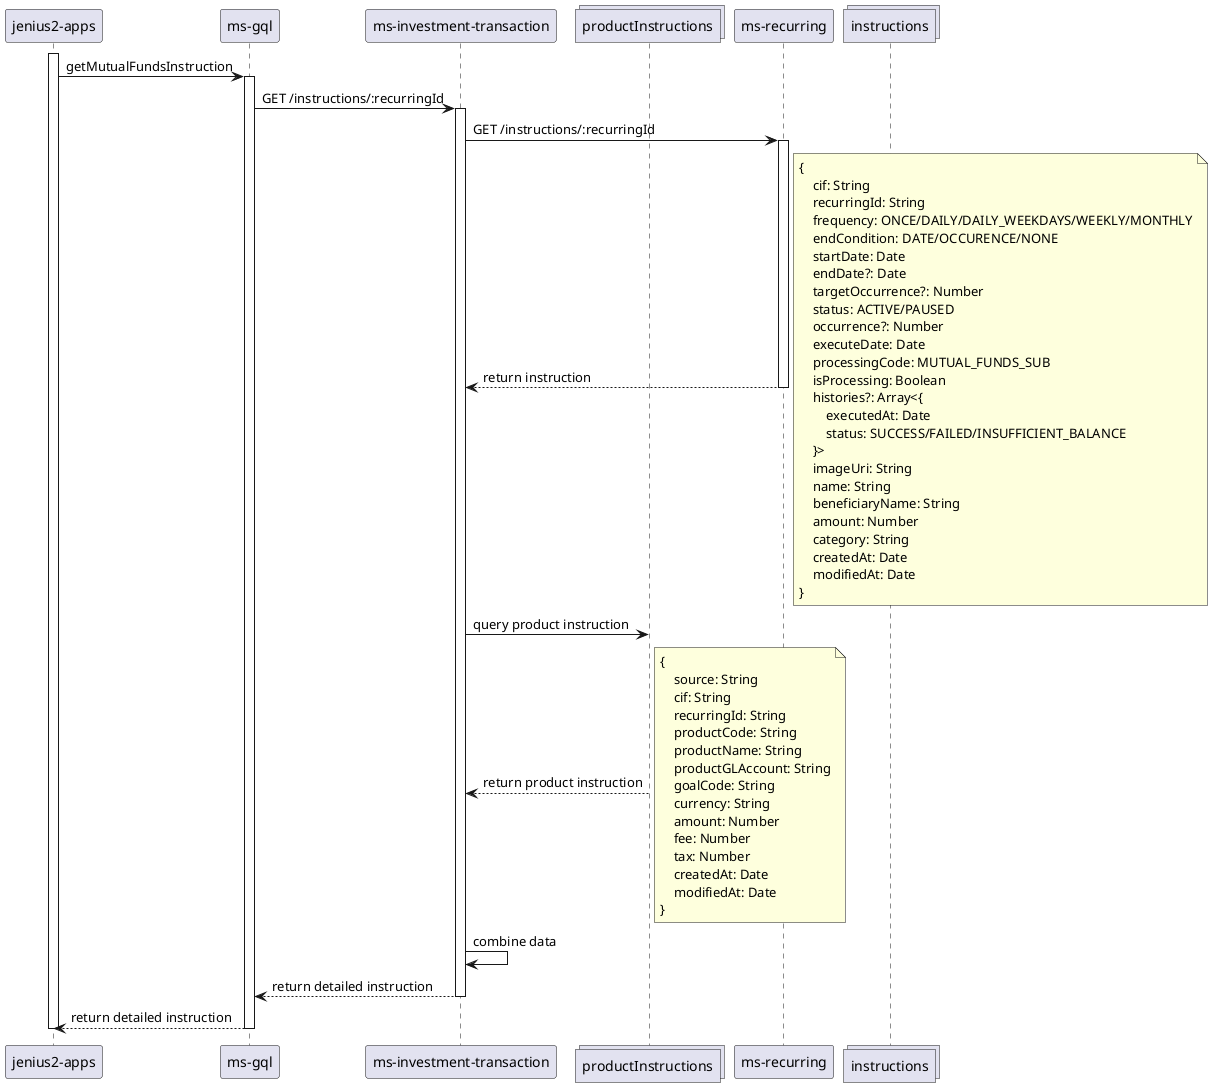 @startuml get mutual funds instruction

participant "jenius2-apps" as app
participant "ms-gql" as mg
participant "ms-investment-transaction" as mit
collections "productInstructions" as prodIns
participant "ms-recurring" as mr
collections "instructions" as ins

activate app
app -> mg: getMutualFundsInstruction
activate mg
mg -> mit: GET /instructions/:recurringId
activate mit
mit -> mr: GET /instructions/:recurringId
activate mr
mr --> mit: return instruction
note right
{ 
    cif: String
    recurringId: String
    frequency: ONCE/DAILY/DAILY_WEEKDAYS/WEEKLY/MONTHLY
    endCondition: DATE/OCCURENCE/NONE
    startDate: Date
    endDate?: Date
    targetOccurrence?: Number
    status: ACTIVE/PAUSED
    occurrence?: Number
    executeDate: Date
    processingCode: MUTUAL_FUNDS_SUB
    isProcessing: Boolean
    histories?: Array<{
        executedAt: Date
        status: SUCCESS/FAILED/INSUFFICIENT_BALANCE
    }>
    imageUri: String
    name: String
    beneficiaryName: String
    amount: Number
    category: String
    createdAt: Date
    modifiedAt: Date
}
end note
deactivate mr
mit -> prodIns: query product instruction
prodIns --> mit: return product instruction
note right
{ 
    source: String
    cif: String
    recurringId: String
    productCode: String
    productName: String
    productGLAccount: String
    goalCode: String
    currency: String
    amount: Number
    fee: Number
    tax: Number
    createdAt: Date
    modifiedAt: Date
}
end note
mit -> mit: combine data
mit --> mg: return detailed instruction
deactivate mit
mg --> app: return detailed instruction
deactivate mg
deactivate app

@enduml